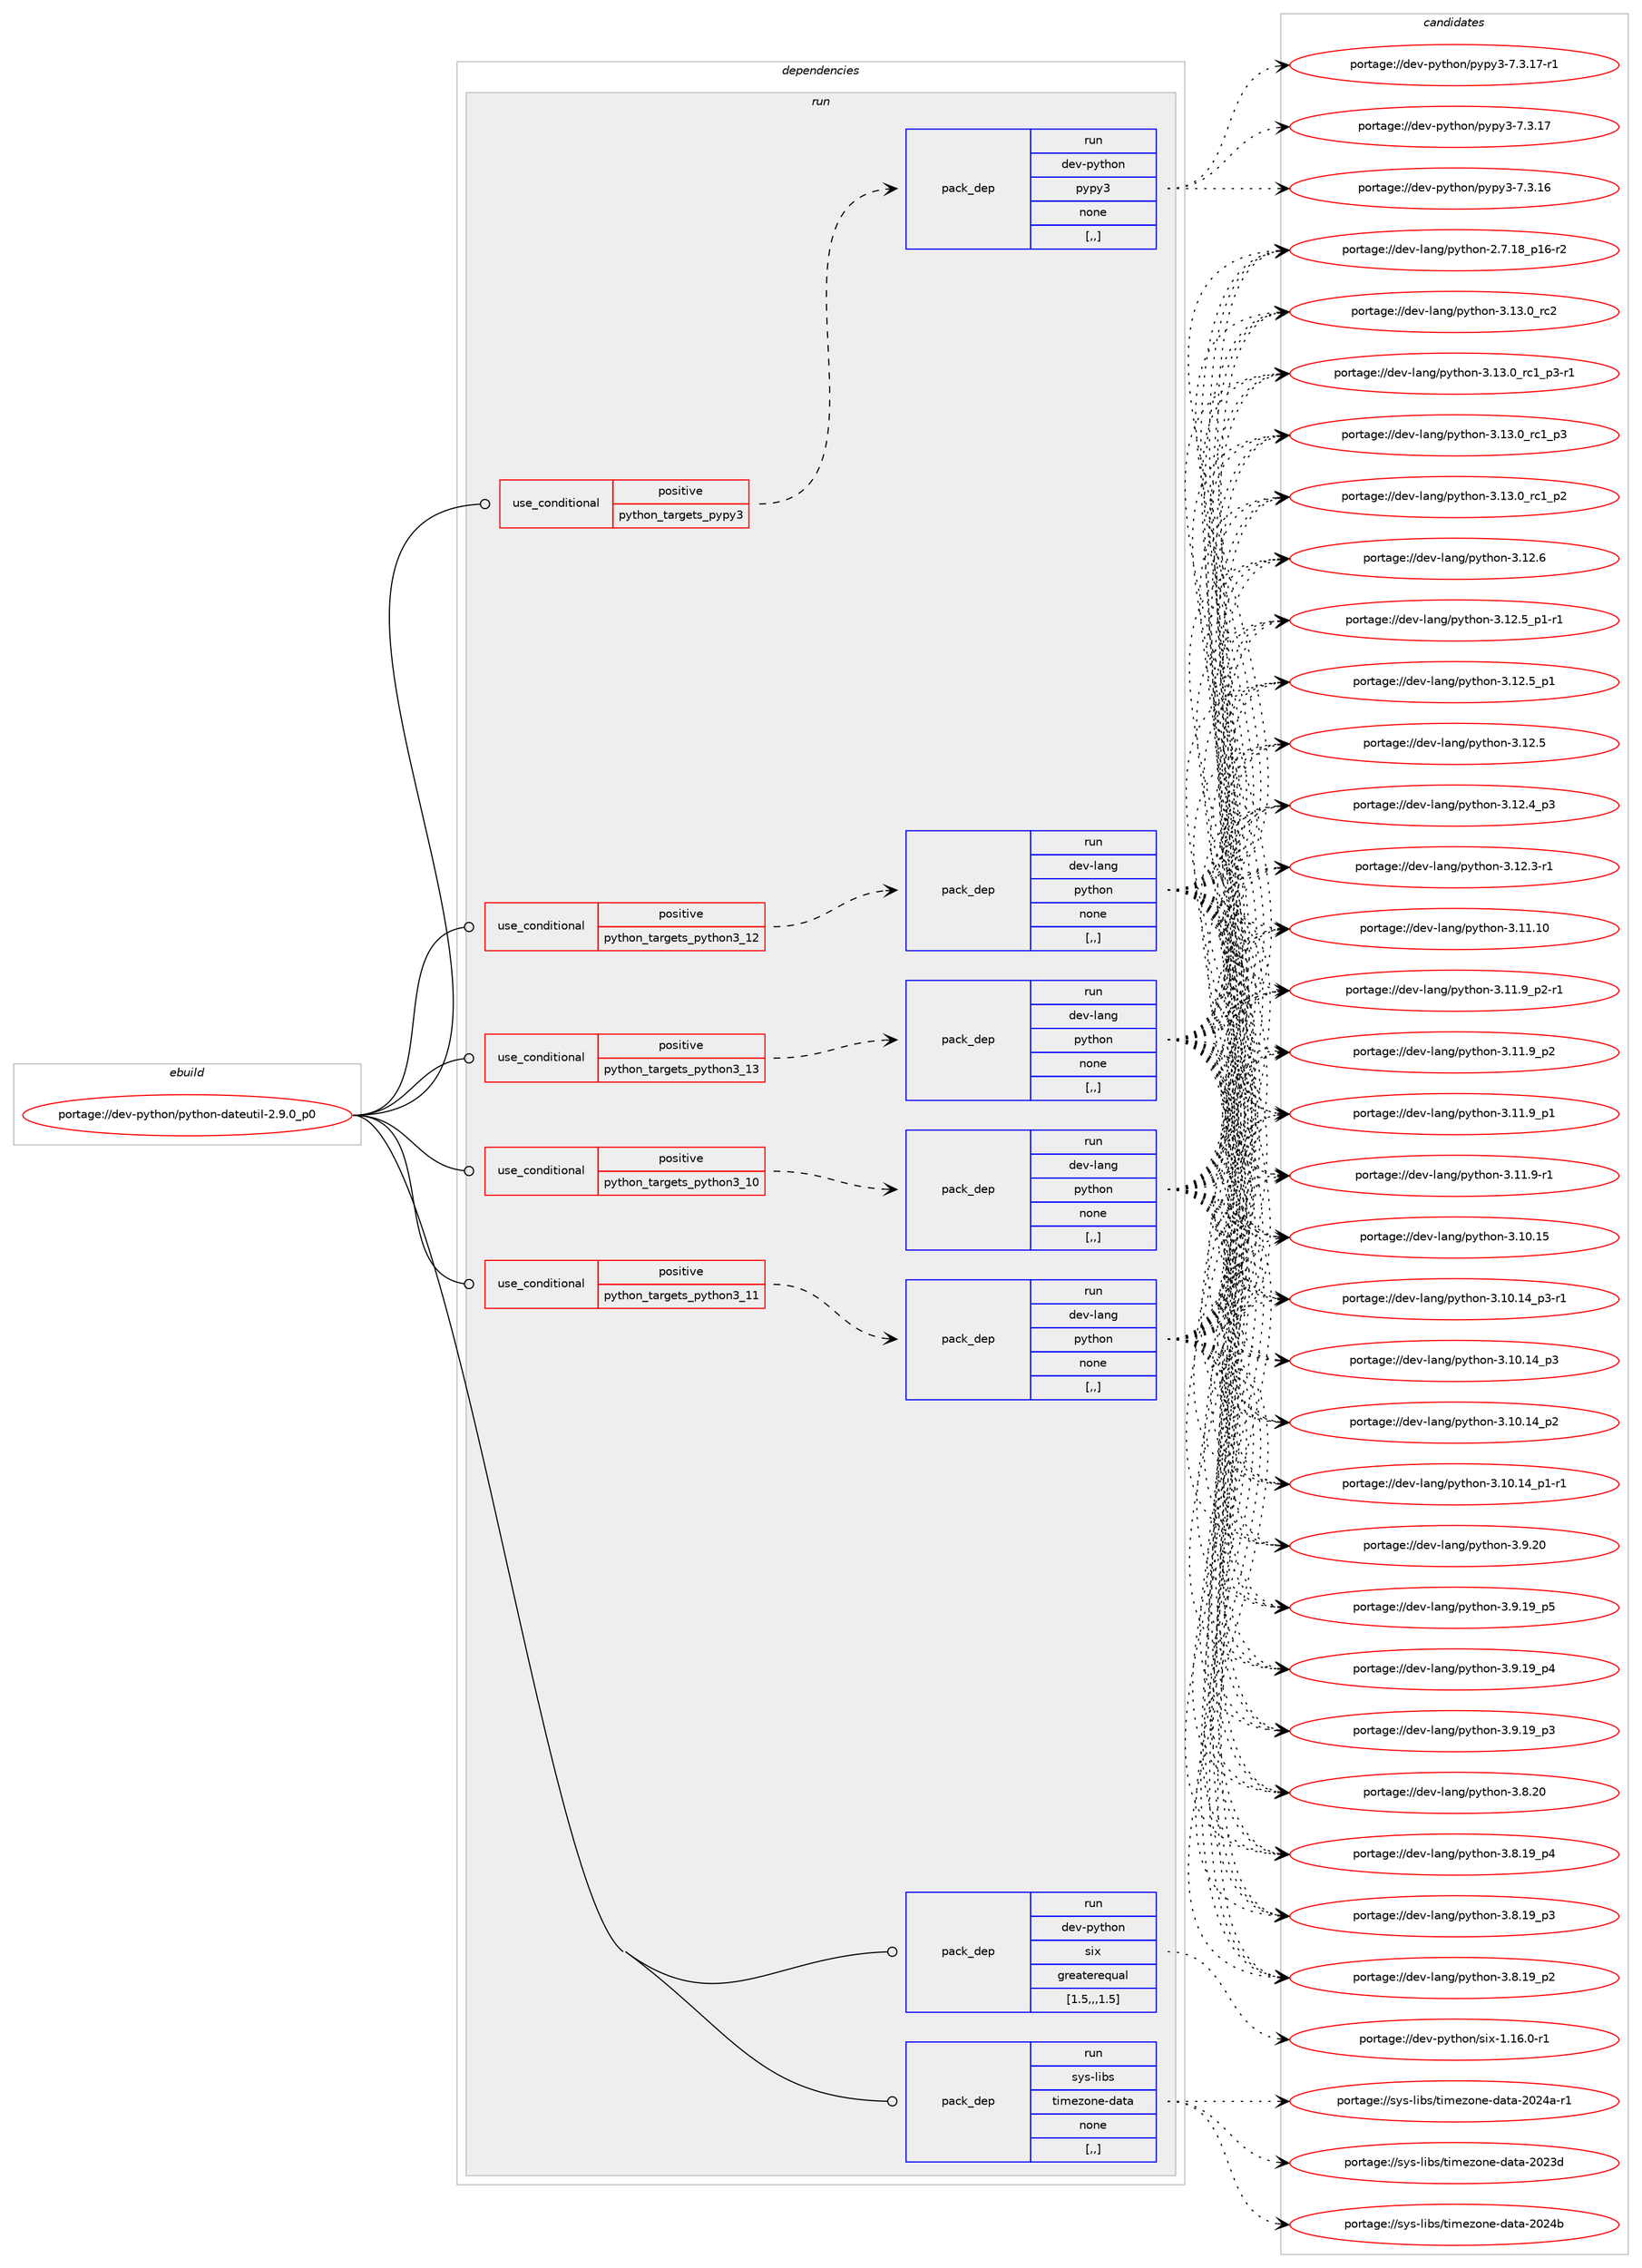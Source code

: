 digraph prolog {

# *************
# Graph options
# *************

newrank=true;
concentrate=true;
compound=true;
graph [rankdir=LR,fontname=Helvetica,fontsize=10,ranksep=1.5];#, ranksep=2.5, nodesep=0.2];
edge  [arrowhead=vee];
node  [fontname=Helvetica,fontsize=10];

# **********
# The ebuild
# **********

subgraph cluster_leftcol {
color=gray;
label=<<i>ebuild</i>>;
id [label="portage://dev-python/python-dateutil-2.9.0_p0", color=red, width=4, href="../dev-python/python-dateutil-2.9.0_p0.svg"];
}

# ****************
# The dependencies
# ****************

subgraph cluster_midcol {
color=gray;
label=<<i>dependencies</i>>;
subgraph cluster_compile {
fillcolor="#eeeeee";
style=filled;
label=<<i>compile</i>>;
}
subgraph cluster_compileandrun {
fillcolor="#eeeeee";
style=filled;
label=<<i>compile and run</i>>;
}
subgraph cluster_run {
fillcolor="#eeeeee";
style=filled;
label=<<i>run</i>>;
subgraph cond168804 {
dependency655001 [label=<<TABLE BORDER="0" CELLBORDER="1" CELLSPACING="0" CELLPADDING="4"><TR><TD ROWSPAN="3" CELLPADDING="10">use_conditional</TD></TR><TR><TD>positive</TD></TR><TR><TD>python_targets_pypy3</TD></TR></TABLE>>, shape=none, color=red];
subgraph pack481339 {
dependency655002 [label=<<TABLE BORDER="0" CELLBORDER="1" CELLSPACING="0" CELLPADDING="4" WIDTH="220"><TR><TD ROWSPAN="6" CELLPADDING="30">pack_dep</TD></TR><TR><TD WIDTH="110">run</TD></TR><TR><TD>dev-python</TD></TR><TR><TD>pypy3</TD></TR><TR><TD>none</TD></TR><TR><TD>[,,]</TD></TR></TABLE>>, shape=none, color=blue];
}
dependency655001:e -> dependency655002:w [weight=20,style="dashed",arrowhead="vee"];
}
id:e -> dependency655001:w [weight=20,style="solid",arrowhead="odot"];
subgraph cond168805 {
dependency655003 [label=<<TABLE BORDER="0" CELLBORDER="1" CELLSPACING="0" CELLPADDING="4"><TR><TD ROWSPAN="3" CELLPADDING="10">use_conditional</TD></TR><TR><TD>positive</TD></TR><TR><TD>python_targets_python3_10</TD></TR></TABLE>>, shape=none, color=red];
subgraph pack481340 {
dependency655004 [label=<<TABLE BORDER="0" CELLBORDER="1" CELLSPACING="0" CELLPADDING="4" WIDTH="220"><TR><TD ROWSPAN="6" CELLPADDING="30">pack_dep</TD></TR><TR><TD WIDTH="110">run</TD></TR><TR><TD>dev-lang</TD></TR><TR><TD>python</TD></TR><TR><TD>none</TD></TR><TR><TD>[,,]</TD></TR></TABLE>>, shape=none, color=blue];
}
dependency655003:e -> dependency655004:w [weight=20,style="dashed",arrowhead="vee"];
}
id:e -> dependency655003:w [weight=20,style="solid",arrowhead="odot"];
subgraph cond168806 {
dependency655005 [label=<<TABLE BORDER="0" CELLBORDER="1" CELLSPACING="0" CELLPADDING="4"><TR><TD ROWSPAN="3" CELLPADDING="10">use_conditional</TD></TR><TR><TD>positive</TD></TR><TR><TD>python_targets_python3_11</TD></TR></TABLE>>, shape=none, color=red];
subgraph pack481341 {
dependency655006 [label=<<TABLE BORDER="0" CELLBORDER="1" CELLSPACING="0" CELLPADDING="4" WIDTH="220"><TR><TD ROWSPAN="6" CELLPADDING="30">pack_dep</TD></TR><TR><TD WIDTH="110">run</TD></TR><TR><TD>dev-lang</TD></TR><TR><TD>python</TD></TR><TR><TD>none</TD></TR><TR><TD>[,,]</TD></TR></TABLE>>, shape=none, color=blue];
}
dependency655005:e -> dependency655006:w [weight=20,style="dashed",arrowhead="vee"];
}
id:e -> dependency655005:w [weight=20,style="solid",arrowhead="odot"];
subgraph cond168807 {
dependency655007 [label=<<TABLE BORDER="0" CELLBORDER="1" CELLSPACING="0" CELLPADDING="4"><TR><TD ROWSPAN="3" CELLPADDING="10">use_conditional</TD></TR><TR><TD>positive</TD></TR><TR><TD>python_targets_python3_12</TD></TR></TABLE>>, shape=none, color=red];
subgraph pack481342 {
dependency655008 [label=<<TABLE BORDER="0" CELLBORDER="1" CELLSPACING="0" CELLPADDING="4" WIDTH="220"><TR><TD ROWSPAN="6" CELLPADDING="30">pack_dep</TD></TR><TR><TD WIDTH="110">run</TD></TR><TR><TD>dev-lang</TD></TR><TR><TD>python</TD></TR><TR><TD>none</TD></TR><TR><TD>[,,]</TD></TR></TABLE>>, shape=none, color=blue];
}
dependency655007:e -> dependency655008:w [weight=20,style="dashed",arrowhead="vee"];
}
id:e -> dependency655007:w [weight=20,style="solid",arrowhead="odot"];
subgraph cond168808 {
dependency655009 [label=<<TABLE BORDER="0" CELLBORDER="1" CELLSPACING="0" CELLPADDING="4"><TR><TD ROWSPAN="3" CELLPADDING="10">use_conditional</TD></TR><TR><TD>positive</TD></TR><TR><TD>python_targets_python3_13</TD></TR></TABLE>>, shape=none, color=red];
subgraph pack481343 {
dependency655010 [label=<<TABLE BORDER="0" CELLBORDER="1" CELLSPACING="0" CELLPADDING="4" WIDTH="220"><TR><TD ROWSPAN="6" CELLPADDING="30">pack_dep</TD></TR><TR><TD WIDTH="110">run</TD></TR><TR><TD>dev-lang</TD></TR><TR><TD>python</TD></TR><TR><TD>none</TD></TR><TR><TD>[,,]</TD></TR></TABLE>>, shape=none, color=blue];
}
dependency655009:e -> dependency655010:w [weight=20,style="dashed",arrowhead="vee"];
}
id:e -> dependency655009:w [weight=20,style="solid",arrowhead="odot"];
subgraph pack481344 {
dependency655011 [label=<<TABLE BORDER="0" CELLBORDER="1" CELLSPACING="0" CELLPADDING="4" WIDTH="220"><TR><TD ROWSPAN="6" CELLPADDING="30">pack_dep</TD></TR><TR><TD WIDTH="110">run</TD></TR><TR><TD>dev-python</TD></TR><TR><TD>six</TD></TR><TR><TD>greaterequal</TD></TR><TR><TD>[1.5,,,1.5]</TD></TR></TABLE>>, shape=none, color=blue];
}
id:e -> dependency655011:w [weight=20,style="solid",arrowhead="odot"];
subgraph pack481345 {
dependency655012 [label=<<TABLE BORDER="0" CELLBORDER="1" CELLSPACING="0" CELLPADDING="4" WIDTH="220"><TR><TD ROWSPAN="6" CELLPADDING="30">pack_dep</TD></TR><TR><TD WIDTH="110">run</TD></TR><TR><TD>sys-libs</TD></TR><TR><TD>timezone-data</TD></TR><TR><TD>none</TD></TR><TR><TD>[,,]</TD></TR></TABLE>>, shape=none, color=blue];
}
id:e -> dependency655012:w [weight=20,style="solid",arrowhead="odot"];
}
}

# **************
# The candidates
# **************

subgraph cluster_choices {
rank=same;
color=gray;
label=<<i>candidates</i>>;

subgraph choice481339 {
color=black;
nodesep=1;
choice100101118451121211161041111104711212111212151455546514649554511449 [label="portage://dev-python/pypy3-7.3.17-r1", color=red, width=4,href="../dev-python/pypy3-7.3.17-r1.svg"];
choice10010111845112121116104111110471121211121215145554651464955 [label="portage://dev-python/pypy3-7.3.17", color=red, width=4,href="../dev-python/pypy3-7.3.17.svg"];
choice10010111845112121116104111110471121211121215145554651464954 [label="portage://dev-python/pypy3-7.3.16", color=red, width=4,href="../dev-python/pypy3-7.3.16.svg"];
dependency655002:e -> choice100101118451121211161041111104711212111212151455546514649554511449:w [style=dotted,weight="100"];
dependency655002:e -> choice10010111845112121116104111110471121211121215145554651464955:w [style=dotted,weight="100"];
dependency655002:e -> choice10010111845112121116104111110471121211121215145554651464954:w [style=dotted,weight="100"];
}
subgraph choice481340 {
color=black;
nodesep=1;
choice10010111845108971101034711212111610411111045514649514648951149950 [label="portage://dev-lang/python-3.13.0_rc2", color=red, width=4,href="../dev-lang/python-3.13.0_rc2.svg"];
choice1001011184510897110103471121211161041111104551464951464895114994995112514511449 [label="portage://dev-lang/python-3.13.0_rc1_p3-r1", color=red, width=4,href="../dev-lang/python-3.13.0_rc1_p3-r1.svg"];
choice100101118451089711010347112121116104111110455146495146489511499499511251 [label="portage://dev-lang/python-3.13.0_rc1_p3", color=red, width=4,href="../dev-lang/python-3.13.0_rc1_p3.svg"];
choice100101118451089711010347112121116104111110455146495146489511499499511250 [label="portage://dev-lang/python-3.13.0_rc1_p2", color=red, width=4,href="../dev-lang/python-3.13.0_rc1_p2.svg"];
choice10010111845108971101034711212111610411111045514649504654 [label="portage://dev-lang/python-3.12.6", color=red, width=4,href="../dev-lang/python-3.12.6.svg"];
choice1001011184510897110103471121211161041111104551464950465395112494511449 [label="portage://dev-lang/python-3.12.5_p1-r1", color=red, width=4,href="../dev-lang/python-3.12.5_p1-r1.svg"];
choice100101118451089711010347112121116104111110455146495046539511249 [label="portage://dev-lang/python-3.12.5_p1", color=red, width=4,href="../dev-lang/python-3.12.5_p1.svg"];
choice10010111845108971101034711212111610411111045514649504653 [label="portage://dev-lang/python-3.12.5", color=red, width=4,href="../dev-lang/python-3.12.5.svg"];
choice100101118451089711010347112121116104111110455146495046529511251 [label="portage://dev-lang/python-3.12.4_p3", color=red, width=4,href="../dev-lang/python-3.12.4_p3.svg"];
choice100101118451089711010347112121116104111110455146495046514511449 [label="portage://dev-lang/python-3.12.3-r1", color=red, width=4,href="../dev-lang/python-3.12.3-r1.svg"];
choice1001011184510897110103471121211161041111104551464949464948 [label="portage://dev-lang/python-3.11.10", color=red, width=4,href="../dev-lang/python-3.11.10.svg"];
choice1001011184510897110103471121211161041111104551464949465795112504511449 [label="portage://dev-lang/python-3.11.9_p2-r1", color=red, width=4,href="../dev-lang/python-3.11.9_p2-r1.svg"];
choice100101118451089711010347112121116104111110455146494946579511250 [label="portage://dev-lang/python-3.11.9_p2", color=red, width=4,href="../dev-lang/python-3.11.9_p2.svg"];
choice100101118451089711010347112121116104111110455146494946579511249 [label="portage://dev-lang/python-3.11.9_p1", color=red, width=4,href="../dev-lang/python-3.11.9_p1.svg"];
choice100101118451089711010347112121116104111110455146494946574511449 [label="portage://dev-lang/python-3.11.9-r1", color=red, width=4,href="../dev-lang/python-3.11.9-r1.svg"];
choice1001011184510897110103471121211161041111104551464948464953 [label="portage://dev-lang/python-3.10.15", color=red, width=4,href="../dev-lang/python-3.10.15.svg"];
choice100101118451089711010347112121116104111110455146494846495295112514511449 [label="portage://dev-lang/python-3.10.14_p3-r1", color=red, width=4,href="../dev-lang/python-3.10.14_p3-r1.svg"];
choice10010111845108971101034711212111610411111045514649484649529511251 [label="portage://dev-lang/python-3.10.14_p3", color=red, width=4,href="../dev-lang/python-3.10.14_p3.svg"];
choice10010111845108971101034711212111610411111045514649484649529511250 [label="portage://dev-lang/python-3.10.14_p2", color=red, width=4,href="../dev-lang/python-3.10.14_p2.svg"];
choice100101118451089711010347112121116104111110455146494846495295112494511449 [label="portage://dev-lang/python-3.10.14_p1-r1", color=red, width=4,href="../dev-lang/python-3.10.14_p1-r1.svg"];
choice10010111845108971101034711212111610411111045514657465048 [label="portage://dev-lang/python-3.9.20", color=red, width=4,href="../dev-lang/python-3.9.20.svg"];
choice100101118451089711010347112121116104111110455146574649579511253 [label="portage://dev-lang/python-3.9.19_p5", color=red, width=4,href="../dev-lang/python-3.9.19_p5.svg"];
choice100101118451089711010347112121116104111110455146574649579511252 [label="portage://dev-lang/python-3.9.19_p4", color=red, width=4,href="../dev-lang/python-3.9.19_p4.svg"];
choice100101118451089711010347112121116104111110455146574649579511251 [label="portage://dev-lang/python-3.9.19_p3", color=red, width=4,href="../dev-lang/python-3.9.19_p3.svg"];
choice10010111845108971101034711212111610411111045514656465048 [label="portage://dev-lang/python-3.8.20", color=red, width=4,href="../dev-lang/python-3.8.20.svg"];
choice100101118451089711010347112121116104111110455146564649579511252 [label="portage://dev-lang/python-3.8.19_p4", color=red, width=4,href="../dev-lang/python-3.8.19_p4.svg"];
choice100101118451089711010347112121116104111110455146564649579511251 [label="portage://dev-lang/python-3.8.19_p3", color=red, width=4,href="../dev-lang/python-3.8.19_p3.svg"];
choice100101118451089711010347112121116104111110455146564649579511250 [label="portage://dev-lang/python-3.8.19_p2", color=red, width=4,href="../dev-lang/python-3.8.19_p2.svg"];
choice100101118451089711010347112121116104111110455046554649569511249544511450 [label="portage://dev-lang/python-2.7.18_p16-r2", color=red, width=4,href="../dev-lang/python-2.7.18_p16-r2.svg"];
dependency655004:e -> choice10010111845108971101034711212111610411111045514649514648951149950:w [style=dotted,weight="100"];
dependency655004:e -> choice1001011184510897110103471121211161041111104551464951464895114994995112514511449:w [style=dotted,weight="100"];
dependency655004:e -> choice100101118451089711010347112121116104111110455146495146489511499499511251:w [style=dotted,weight="100"];
dependency655004:e -> choice100101118451089711010347112121116104111110455146495146489511499499511250:w [style=dotted,weight="100"];
dependency655004:e -> choice10010111845108971101034711212111610411111045514649504654:w [style=dotted,weight="100"];
dependency655004:e -> choice1001011184510897110103471121211161041111104551464950465395112494511449:w [style=dotted,weight="100"];
dependency655004:e -> choice100101118451089711010347112121116104111110455146495046539511249:w [style=dotted,weight="100"];
dependency655004:e -> choice10010111845108971101034711212111610411111045514649504653:w [style=dotted,weight="100"];
dependency655004:e -> choice100101118451089711010347112121116104111110455146495046529511251:w [style=dotted,weight="100"];
dependency655004:e -> choice100101118451089711010347112121116104111110455146495046514511449:w [style=dotted,weight="100"];
dependency655004:e -> choice1001011184510897110103471121211161041111104551464949464948:w [style=dotted,weight="100"];
dependency655004:e -> choice1001011184510897110103471121211161041111104551464949465795112504511449:w [style=dotted,weight="100"];
dependency655004:e -> choice100101118451089711010347112121116104111110455146494946579511250:w [style=dotted,weight="100"];
dependency655004:e -> choice100101118451089711010347112121116104111110455146494946579511249:w [style=dotted,weight="100"];
dependency655004:e -> choice100101118451089711010347112121116104111110455146494946574511449:w [style=dotted,weight="100"];
dependency655004:e -> choice1001011184510897110103471121211161041111104551464948464953:w [style=dotted,weight="100"];
dependency655004:e -> choice100101118451089711010347112121116104111110455146494846495295112514511449:w [style=dotted,weight="100"];
dependency655004:e -> choice10010111845108971101034711212111610411111045514649484649529511251:w [style=dotted,weight="100"];
dependency655004:e -> choice10010111845108971101034711212111610411111045514649484649529511250:w [style=dotted,weight="100"];
dependency655004:e -> choice100101118451089711010347112121116104111110455146494846495295112494511449:w [style=dotted,weight="100"];
dependency655004:e -> choice10010111845108971101034711212111610411111045514657465048:w [style=dotted,weight="100"];
dependency655004:e -> choice100101118451089711010347112121116104111110455146574649579511253:w [style=dotted,weight="100"];
dependency655004:e -> choice100101118451089711010347112121116104111110455146574649579511252:w [style=dotted,weight="100"];
dependency655004:e -> choice100101118451089711010347112121116104111110455146574649579511251:w [style=dotted,weight="100"];
dependency655004:e -> choice10010111845108971101034711212111610411111045514656465048:w [style=dotted,weight="100"];
dependency655004:e -> choice100101118451089711010347112121116104111110455146564649579511252:w [style=dotted,weight="100"];
dependency655004:e -> choice100101118451089711010347112121116104111110455146564649579511251:w [style=dotted,weight="100"];
dependency655004:e -> choice100101118451089711010347112121116104111110455146564649579511250:w [style=dotted,weight="100"];
dependency655004:e -> choice100101118451089711010347112121116104111110455046554649569511249544511450:w [style=dotted,weight="100"];
}
subgraph choice481341 {
color=black;
nodesep=1;
choice10010111845108971101034711212111610411111045514649514648951149950 [label="portage://dev-lang/python-3.13.0_rc2", color=red, width=4,href="../dev-lang/python-3.13.0_rc2.svg"];
choice1001011184510897110103471121211161041111104551464951464895114994995112514511449 [label="portage://dev-lang/python-3.13.0_rc1_p3-r1", color=red, width=4,href="../dev-lang/python-3.13.0_rc1_p3-r1.svg"];
choice100101118451089711010347112121116104111110455146495146489511499499511251 [label="portage://dev-lang/python-3.13.0_rc1_p3", color=red, width=4,href="../dev-lang/python-3.13.0_rc1_p3.svg"];
choice100101118451089711010347112121116104111110455146495146489511499499511250 [label="portage://dev-lang/python-3.13.0_rc1_p2", color=red, width=4,href="../dev-lang/python-3.13.0_rc1_p2.svg"];
choice10010111845108971101034711212111610411111045514649504654 [label="portage://dev-lang/python-3.12.6", color=red, width=4,href="../dev-lang/python-3.12.6.svg"];
choice1001011184510897110103471121211161041111104551464950465395112494511449 [label="portage://dev-lang/python-3.12.5_p1-r1", color=red, width=4,href="../dev-lang/python-3.12.5_p1-r1.svg"];
choice100101118451089711010347112121116104111110455146495046539511249 [label="portage://dev-lang/python-3.12.5_p1", color=red, width=4,href="../dev-lang/python-3.12.5_p1.svg"];
choice10010111845108971101034711212111610411111045514649504653 [label="portage://dev-lang/python-3.12.5", color=red, width=4,href="../dev-lang/python-3.12.5.svg"];
choice100101118451089711010347112121116104111110455146495046529511251 [label="portage://dev-lang/python-3.12.4_p3", color=red, width=4,href="../dev-lang/python-3.12.4_p3.svg"];
choice100101118451089711010347112121116104111110455146495046514511449 [label="portage://dev-lang/python-3.12.3-r1", color=red, width=4,href="../dev-lang/python-3.12.3-r1.svg"];
choice1001011184510897110103471121211161041111104551464949464948 [label="portage://dev-lang/python-3.11.10", color=red, width=4,href="../dev-lang/python-3.11.10.svg"];
choice1001011184510897110103471121211161041111104551464949465795112504511449 [label="portage://dev-lang/python-3.11.9_p2-r1", color=red, width=4,href="../dev-lang/python-3.11.9_p2-r1.svg"];
choice100101118451089711010347112121116104111110455146494946579511250 [label="portage://dev-lang/python-3.11.9_p2", color=red, width=4,href="../dev-lang/python-3.11.9_p2.svg"];
choice100101118451089711010347112121116104111110455146494946579511249 [label="portage://dev-lang/python-3.11.9_p1", color=red, width=4,href="../dev-lang/python-3.11.9_p1.svg"];
choice100101118451089711010347112121116104111110455146494946574511449 [label="portage://dev-lang/python-3.11.9-r1", color=red, width=4,href="../dev-lang/python-3.11.9-r1.svg"];
choice1001011184510897110103471121211161041111104551464948464953 [label="portage://dev-lang/python-3.10.15", color=red, width=4,href="../dev-lang/python-3.10.15.svg"];
choice100101118451089711010347112121116104111110455146494846495295112514511449 [label="portage://dev-lang/python-3.10.14_p3-r1", color=red, width=4,href="../dev-lang/python-3.10.14_p3-r1.svg"];
choice10010111845108971101034711212111610411111045514649484649529511251 [label="portage://dev-lang/python-3.10.14_p3", color=red, width=4,href="../dev-lang/python-3.10.14_p3.svg"];
choice10010111845108971101034711212111610411111045514649484649529511250 [label="portage://dev-lang/python-3.10.14_p2", color=red, width=4,href="../dev-lang/python-3.10.14_p2.svg"];
choice100101118451089711010347112121116104111110455146494846495295112494511449 [label="portage://dev-lang/python-3.10.14_p1-r1", color=red, width=4,href="../dev-lang/python-3.10.14_p1-r1.svg"];
choice10010111845108971101034711212111610411111045514657465048 [label="portage://dev-lang/python-3.9.20", color=red, width=4,href="../dev-lang/python-3.9.20.svg"];
choice100101118451089711010347112121116104111110455146574649579511253 [label="portage://dev-lang/python-3.9.19_p5", color=red, width=4,href="../dev-lang/python-3.9.19_p5.svg"];
choice100101118451089711010347112121116104111110455146574649579511252 [label="portage://dev-lang/python-3.9.19_p4", color=red, width=4,href="../dev-lang/python-3.9.19_p4.svg"];
choice100101118451089711010347112121116104111110455146574649579511251 [label="portage://dev-lang/python-3.9.19_p3", color=red, width=4,href="../dev-lang/python-3.9.19_p3.svg"];
choice10010111845108971101034711212111610411111045514656465048 [label="portage://dev-lang/python-3.8.20", color=red, width=4,href="../dev-lang/python-3.8.20.svg"];
choice100101118451089711010347112121116104111110455146564649579511252 [label="portage://dev-lang/python-3.8.19_p4", color=red, width=4,href="../dev-lang/python-3.8.19_p4.svg"];
choice100101118451089711010347112121116104111110455146564649579511251 [label="portage://dev-lang/python-3.8.19_p3", color=red, width=4,href="../dev-lang/python-3.8.19_p3.svg"];
choice100101118451089711010347112121116104111110455146564649579511250 [label="portage://dev-lang/python-3.8.19_p2", color=red, width=4,href="../dev-lang/python-3.8.19_p2.svg"];
choice100101118451089711010347112121116104111110455046554649569511249544511450 [label="portage://dev-lang/python-2.7.18_p16-r2", color=red, width=4,href="../dev-lang/python-2.7.18_p16-r2.svg"];
dependency655006:e -> choice10010111845108971101034711212111610411111045514649514648951149950:w [style=dotted,weight="100"];
dependency655006:e -> choice1001011184510897110103471121211161041111104551464951464895114994995112514511449:w [style=dotted,weight="100"];
dependency655006:e -> choice100101118451089711010347112121116104111110455146495146489511499499511251:w [style=dotted,weight="100"];
dependency655006:e -> choice100101118451089711010347112121116104111110455146495146489511499499511250:w [style=dotted,weight="100"];
dependency655006:e -> choice10010111845108971101034711212111610411111045514649504654:w [style=dotted,weight="100"];
dependency655006:e -> choice1001011184510897110103471121211161041111104551464950465395112494511449:w [style=dotted,weight="100"];
dependency655006:e -> choice100101118451089711010347112121116104111110455146495046539511249:w [style=dotted,weight="100"];
dependency655006:e -> choice10010111845108971101034711212111610411111045514649504653:w [style=dotted,weight="100"];
dependency655006:e -> choice100101118451089711010347112121116104111110455146495046529511251:w [style=dotted,weight="100"];
dependency655006:e -> choice100101118451089711010347112121116104111110455146495046514511449:w [style=dotted,weight="100"];
dependency655006:e -> choice1001011184510897110103471121211161041111104551464949464948:w [style=dotted,weight="100"];
dependency655006:e -> choice1001011184510897110103471121211161041111104551464949465795112504511449:w [style=dotted,weight="100"];
dependency655006:e -> choice100101118451089711010347112121116104111110455146494946579511250:w [style=dotted,weight="100"];
dependency655006:e -> choice100101118451089711010347112121116104111110455146494946579511249:w [style=dotted,weight="100"];
dependency655006:e -> choice100101118451089711010347112121116104111110455146494946574511449:w [style=dotted,weight="100"];
dependency655006:e -> choice1001011184510897110103471121211161041111104551464948464953:w [style=dotted,weight="100"];
dependency655006:e -> choice100101118451089711010347112121116104111110455146494846495295112514511449:w [style=dotted,weight="100"];
dependency655006:e -> choice10010111845108971101034711212111610411111045514649484649529511251:w [style=dotted,weight="100"];
dependency655006:e -> choice10010111845108971101034711212111610411111045514649484649529511250:w [style=dotted,weight="100"];
dependency655006:e -> choice100101118451089711010347112121116104111110455146494846495295112494511449:w [style=dotted,weight="100"];
dependency655006:e -> choice10010111845108971101034711212111610411111045514657465048:w [style=dotted,weight="100"];
dependency655006:e -> choice100101118451089711010347112121116104111110455146574649579511253:w [style=dotted,weight="100"];
dependency655006:e -> choice100101118451089711010347112121116104111110455146574649579511252:w [style=dotted,weight="100"];
dependency655006:e -> choice100101118451089711010347112121116104111110455146574649579511251:w [style=dotted,weight="100"];
dependency655006:e -> choice10010111845108971101034711212111610411111045514656465048:w [style=dotted,weight="100"];
dependency655006:e -> choice100101118451089711010347112121116104111110455146564649579511252:w [style=dotted,weight="100"];
dependency655006:e -> choice100101118451089711010347112121116104111110455146564649579511251:w [style=dotted,weight="100"];
dependency655006:e -> choice100101118451089711010347112121116104111110455146564649579511250:w [style=dotted,weight="100"];
dependency655006:e -> choice100101118451089711010347112121116104111110455046554649569511249544511450:w [style=dotted,weight="100"];
}
subgraph choice481342 {
color=black;
nodesep=1;
choice10010111845108971101034711212111610411111045514649514648951149950 [label="portage://dev-lang/python-3.13.0_rc2", color=red, width=4,href="../dev-lang/python-3.13.0_rc2.svg"];
choice1001011184510897110103471121211161041111104551464951464895114994995112514511449 [label="portage://dev-lang/python-3.13.0_rc1_p3-r1", color=red, width=4,href="../dev-lang/python-3.13.0_rc1_p3-r1.svg"];
choice100101118451089711010347112121116104111110455146495146489511499499511251 [label="portage://dev-lang/python-3.13.0_rc1_p3", color=red, width=4,href="../dev-lang/python-3.13.0_rc1_p3.svg"];
choice100101118451089711010347112121116104111110455146495146489511499499511250 [label="portage://dev-lang/python-3.13.0_rc1_p2", color=red, width=4,href="../dev-lang/python-3.13.0_rc1_p2.svg"];
choice10010111845108971101034711212111610411111045514649504654 [label="portage://dev-lang/python-3.12.6", color=red, width=4,href="../dev-lang/python-3.12.6.svg"];
choice1001011184510897110103471121211161041111104551464950465395112494511449 [label="portage://dev-lang/python-3.12.5_p1-r1", color=red, width=4,href="../dev-lang/python-3.12.5_p1-r1.svg"];
choice100101118451089711010347112121116104111110455146495046539511249 [label="portage://dev-lang/python-3.12.5_p1", color=red, width=4,href="../dev-lang/python-3.12.5_p1.svg"];
choice10010111845108971101034711212111610411111045514649504653 [label="portage://dev-lang/python-3.12.5", color=red, width=4,href="../dev-lang/python-3.12.5.svg"];
choice100101118451089711010347112121116104111110455146495046529511251 [label="portage://dev-lang/python-3.12.4_p3", color=red, width=4,href="../dev-lang/python-3.12.4_p3.svg"];
choice100101118451089711010347112121116104111110455146495046514511449 [label="portage://dev-lang/python-3.12.3-r1", color=red, width=4,href="../dev-lang/python-3.12.3-r1.svg"];
choice1001011184510897110103471121211161041111104551464949464948 [label="portage://dev-lang/python-3.11.10", color=red, width=4,href="../dev-lang/python-3.11.10.svg"];
choice1001011184510897110103471121211161041111104551464949465795112504511449 [label="portage://dev-lang/python-3.11.9_p2-r1", color=red, width=4,href="../dev-lang/python-3.11.9_p2-r1.svg"];
choice100101118451089711010347112121116104111110455146494946579511250 [label="portage://dev-lang/python-3.11.9_p2", color=red, width=4,href="../dev-lang/python-3.11.9_p2.svg"];
choice100101118451089711010347112121116104111110455146494946579511249 [label="portage://dev-lang/python-3.11.9_p1", color=red, width=4,href="../dev-lang/python-3.11.9_p1.svg"];
choice100101118451089711010347112121116104111110455146494946574511449 [label="portage://dev-lang/python-3.11.9-r1", color=red, width=4,href="../dev-lang/python-3.11.9-r1.svg"];
choice1001011184510897110103471121211161041111104551464948464953 [label="portage://dev-lang/python-3.10.15", color=red, width=4,href="../dev-lang/python-3.10.15.svg"];
choice100101118451089711010347112121116104111110455146494846495295112514511449 [label="portage://dev-lang/python-3.10.14_p3-r1", color=red, width=4,href="../dev-lang/python-3.10.14_p3-r1.svg"];
choice10010111845108971101034711212111610411111045514649484649529511251 [label="portage://dev-lang/python-3.10.14_p3", color=red, width=4,href="../dev-lang/python-3.10.14_p3.svg"];
choice10010111845108971101034711212111610411111045514649484649529511250 [label="portage://dev-lang/python-3.10.14_p2", color=red, width=4,href="../dev-lang/python-3.10.14_p2.svg"];
choice100101118451089711010347112121116104111110455146494846495295112494511449 [label="portage://dev-lang/python-3.10.14_p1-r1", color=red, width=4,href="../dev-lang/python-3.10.14_p1-r1.svg"];
choice10010111845108971101034711212111610411111045514657465048 [label="portage://dev-lang/python-3.9.20", color=red, width=4,href="../dev-lang/python-3.9.20.svg"];
choice100101118451089711010347112121116104111110455146574649579511253 [label="portage://dev-lang/python-3.9.19_p5", color=red, width=4,href="../dev-lang/python-3.9.19_p5.svg"];
choice100101118451089711010347112121116104111110455146574649579511252 [label="portage://dev-lang/python-3.9.19_p4", color=red, width=4,href="../dev-lang/python-3.9.19_p4.svg"];
choice100101118451089711010347112121116104111110455146574649579511251 [label="portage://dev-lang/python-3.9.19_p3", color=red, width=4,href="../dev-lang/python-3.9.19_p3.svg"];
choice10010111845108971101034711212111610411111045514656465048 [label="portage://dev-lang/python-3.8.20", color=red, width=4,href="../dev-lang/python-3.8.20.svg"];
choice100101118451089711010347112121116104111110455146564649579511252 [label="portage://dev-lang/python-3.8.19_p4", color=red, width=4,href="../dev-lang/python-3.8.19_p4.svg"];
choice100101118451089711010347112121116104111110455146564649579511251 [label="portage://dev-lang/python-3.8.19_p3", color=red, width=4,href="../dev-lang/python-3.8.19_p3.svg"];
choice100101118451089711010347112121116104111110455146564649579511250 [label="portage://dev-lang/python-3.8.19_p2", color=red, width=4,href="../dev-lang/python-3.8.19_p2.svg"];
choice100101118451089711010347112121116104111110455046554649569511249544511450 [label="portage://dev-lang/python-2.7.18_p16-r2", color=red, width=4,href="../dev-lang/python-2.7.18_p16-r2.svg"];
dependency655008:e -> choice10010111845108971101034711212111610411111045514649514648951149950:w [style=dotted,weight="100"];
dependency655008:e -> choice1001011184510897110103471121211161041111104551464951464895114994995112514511449:w [style=dotted,weight="100"];
dependency655008:e -> choice100101118451089711010347112121116104111110455146495146489511499499511251:w [style=dotted,weight="100"];
dependency655008:e -> choice100101118451089711010347112121116104111110455146495146489511499499511250:w [style=dotted,weight="100"];
dependency655008:e -> choice10010111845108971101034711212111610411111045514649504654:w [style=dotted,weight="100"];
dependency655008:e -> choice1001011184510897110103471121211161041111104551464950465395112494511449:w [style=dotted,weight="100"];
dependency655008:e -> choice100101118451089711010347112121116104111110455146495046539511249:w [style=dotted,weight="100"];
dependency655008:e -> choice10010111845108971101034711212111610411111045514649504653:w [style=dotted,weight="100"];
dependency655008:e -> choice100101118451089711010347112121116104111110455146495046529511251:w [style=dotted,weight="100"];
dependency655008:e -> choice100101118451089711010347112121116104111110455146495046514511449:w [style=dotted,weight="100"];
dependency655008:e -> choice1001011184510897110103471121211161041111104551464949464948:w [style=dotted,weight="100"];
dependency655008:e -> choice1001011184510897110103471121211161041111104551464949465795112504511449:w [style=dotted,weight="100"];
dependency655008:e -> choice100101118451089711010347112121116104111110455146494946579511250:w [style=dotted,weight="100"];
dependency655008:e -> choice100101118451089711010347112121116104111110455146494946579511249:w [style=dotted,weight="100"];
dependency655008:e -> choice100101118451089711010347112121116104111110455146494946574511449:w [style=dotted,weight="100"];
dependency655008:e -> choice1001011184510897110103471121211161041111104551464948464953:w [style=dotted,weight="100"];
dependency655008:e -> choice100101118451089711010347112121116104111110455146494846495295112514511449:w [style=dotted,weight="100"];
dependency655008:e -> choice10010111845108971101034711212111610411111045514649484649529511251:w [style=dotted,weight="100"];
dependency655008:e -> choice10010111845108971101034711212111610411111045514649484649529511250:w [style=dotted,weight="100"];
dependency655008:e -> choice100101118451089711010347112121116104111110455146494846495295112494511449:w [style=dotted,weight="100"];
dependency655008:e -> choice10010111845108971101034711212111610411111045514657465048:w [style=dotted,weight="100"];
dependency655008:e -> choice100101118451089711010347112121116104111110455146574649579511253:w [style=dotted,weight="100"];
dependency655008:e -> choice100101118451089711010347112121116104111110455146574649579511252:w [style=dotted,weight="100"];
dependency655008:e -> choice100101118451089711010347112121116104111110455146574649579511251:w [style=dotted,weight="100"];
dependency655008:e -> choice10010111845108971101034711212111610411111045514656465048:w [style=dotted,weight="100"];
dependency655008:e -> choice100101118451089711010347112121116104111110455146564649579511252:w [style=dotted,weight="100"];
dependency655008:e -> choice100101118451089711010347112121116104111110455146564649579511251:w [style=dotted,weight="100"];
dependency655008:e -> choice100101118451089711010347112121116104111110455146564649579511250:w [style=dotted,weight="100"];
dependency655008:e -> choice100101118451089711010347112121116104111110455046554649569511249544511450:w [style=dotted,weight="100"];
}
subgraph choice481343 {
color=black;
nodesep=1;
choice10010111845108971101034711212111610411111045514649514648951149950 [label="portage://dev-lang/python-3.13.0_rc2", color=red, width=4,href="../dev-lang/python-3.13.0_rc2.svg"];
choice1001011184510897110103471121211161041111104551464951464895114994995112514511449 [label="portage://dev-lang/python-3.13.0_rc1_p3-r1", color=red, width=4,href="../dev-lang/python-3.13.0_rc1_p3-r1.svg"];
choice100101118451089711010347112121116104111110455146495146489511499499511251 [label="portage://dev-lang/python-3.13.0_rc1_p3", color=red, width=4,href="../dev-lang/python-3.13.0_rc1_p3.svg"];
choice100101118451089711010347112121116104111110455146495146489511499499511250 [label="portage://dev-lang/python-3.13.0_rc1_p2", color=red, width=4,href="../dev-lang/python-3.13.0_rc1_p2.svg"];
choice10010111845108971101034711212111610411111045514649504654 [label="portage://dev-lang/python-3.12.6", color=red, width=4,href="../dev-lang/python-3.12.6.svg"];
choice1001011184510897110103471121211161041111104551464950465395112494511449 [label="portage://dev-lang/python-3.12.5_p1-r1", color=red, width=4,href="../dev-lang/python-3.12.5_p1-r1.svg"];
choice100101118451089711010347112121116104111110455146495046539511249 [label="portage://dev-lang/python-3.12.5_p1", color=red, width=4,href="../dev-lang/python-3.12.5_p1.svg"];
choice10010111845108971101034711212111610411111045514649504653 [label="portage://dev-lang/python-3.12.5", color=red, width=4,href="../dev-lang/python-3.12.5.svg"];
choice100101118451089711010347112121116104111110455146495046529511251 [label="portage://dev-lang/python-3.12.4_p3", color=red, width=4,href="../dev-lang/python-3.12.4_p3.svg"];
choice100101118451089711010347112121116104111110455146495046514511449 [label="portage://dev-lang/python-3.12.3-r1", color=red, width=4,href="../dev-lang/python-3.12.3-r1.svg"];
choice1001011184510897110103471121211161041111104551464949464948 [label="portage://dev-lang/python-3.11.10", color=red, width=4,href="../dev-lang/python-3.11.10.svg"];
choice1001011184510897110103471121211161041111104551464949465795112504511449 [label="portage://dev-lang/python-3.11.9_p2-r1", color=red, width=4,href="../dev-lang/python-3.11.9_p2-r1.svg"];
choice100101118451089711010347112121116104111110455146494946579511250 [label="portage://dev-lang/python-3.11.9_p2", color=red, width=4,href="../dev-lang/python-3.11.9_p2.svg"];
choice100101118451089711010347112121116104111110455146494946579511249 [label="portage://dev-lang/python-3.11.9_p1", color=red, width=4,href="../dev-lang/python-3.11.9_p1.svg"];
choice100101118451089711010347112121116104111110455146494946574511449 [label="portage://dev-lang/python-3.11.9-r1", color=red, width=4,href="../dev-lang/python-3.11.9-r1.svg"];
choice1001011184510897110103471121211161041111104551464948464953 [label="portage://dev-lang/python-3.10.15", color=red, width=4,href="../dev-lang/python-3.10.15.svg"];
choice100101118451089711010347112121116104111110455146494846495295112514511449 [label="portage://dev-lang/python-3.10.14_p3-r1", color=red, width=4,href="../dev-lang/python-3.10.14_p3-r1.svg"];
choice10010111845108971101034711212111610411111045514649484649529511251 [label="portage://dev-lang/python-3.10.14_p3", color=red, width=4,href="../dev-lang/python-3.10.14_p3.svg"];
choice10010111845108971101034711212111610411111045514649484649529511250 [label="portage://dev-lang/python-3.10.14_p2", color=red, width=4,href="../dev-lang/python-3.10.14_p2.svg"];
choice100101118451089711010347112121116104111110455146494846495295112494511449 [label="portage://dev-lang/python-3.10.14_p1-r1", color=red, width=4,href="../dev-lang/python-3.10.14_p1-r1.svg"];
choice10010111845108971101034711212111610411111045514657465048 [label="portage://dev-lang/python-3.9.20", color=red, width=4,href="../dev-lang/python-3.9.20.svg"];
choice100101118451089711010347112121116104111110455146574649579511253 [label="portage://dev-lang/python-3.9.19_p5", color=red, width=4,href="../dev-lang/python-3.9.19_p5.svg"];
choice100101118451089711010347112121116104111110455146574649579511252 [label="portage://dev-lang/python-3.9.19_p4", color=red, width=4,href="../dev-lang/python-3.9.19_p4.svg"];
choice100101118451089711010347112121116104111110455146574649579511251 [label="portage://dev-lang/python-3.9.19_p3", color=red, width=4,href="../dev-lang/python-3.9.19_p3.svg"];
choice10010111845108971101034711212111610411111045514656465048 [label="portage://dev-lang/python-3.8.20", color=red, width=4,href="../dev-lang/python-3.8.20.svg"];
choice100101118451089711010347112121116104111110455146564649579511252 [label="portage://dev-lang/python-3.8.19_p4", color=red, width=4,href="../dev-lang/python-3.8.19_p4.svg"];
choice100101118451089711010347112121116104111110455146564649579511251 [label="portage://dev-lang/python-3.8.19_p3", color=red, width=4,href="../dev-lang/python-3.8.19_p3.svg"];
choice100101118451089711010347112121116104111110455146564649579511250 [label="portage://dev-lang/python-3.8.19_p2", color=red, width=4,href="../dev-lang/python-3.8.19_p2.svg"];
choice100101118451089711010347112121116104111110455046554649569511249544511450 [label="portage://dev-lang/python-2.7.18_p16-r2", color=red, width=4,href="../dev-lang/python-2.7.18_p16-r2.svg"];
dependency655010:e -> choice10010111845108971101034711212111610411111045514649514648951149950:w [style=dotted,weight="100"];
dependency655010:e -> choice1001011184510897110103471121211161041111104551464951464895114994995112514511449:w [style=dotted,weight="100"];
dependency655010:e -> choice100101118451089711010347112121116104111110455146495146489511499499511251:w [style=dotted,weight="100"];
dependency655010:e -> choice100101118451089711010347112121116104111110455146495146489511499499511250:w [style=dotted,weight="100"];
dependency655010:e -> choice10010111845108971101034711212111610411111045514649504654:w [style=dotted,weight="100"];
dependency655010:e -> choice1001011184510897110103471121211161041111104551464950465395112494511449:w [style=dotted,weight="100"];
dependency655010:e -> choice100101118451089711010347112121116104111110455146495046539511249:w [style=dotted,weight="100"];
dependency655010:e -> choice10010111845108971101034711212111610411111045514649504653:w [style=dotted,weight="100"];
dependency655010:e -> choice100101118451089711010347112121116104111110455146495046529511251:w [style=dotted,weight="100"];
dependency655010:e -> choice100101118451089711010347112121116104111110455146495046514511449:w [style=dotted,weight="100"];
dependency655010:e -> choice1001011184510897110103471121211161041111104551464949464948:w [style=dotted,weight="100"];
dependency655010:e -> choice1001011184510897110103471121211161041111104551464949465795112504511449:w [style=dotted,weight="100"];
dependency655010:e -> choice100101118451089711010347112121116104111110455146494946579511250:w [style=dotted,weight="100"];
dependency655010:e -> choice100101118451089711010347112121116104111110455146494946579511249:w [style=dotted,weight="100"];
dependency655010:e -> choice100101118451089711010347112121116104111110455146494946574511449:w [style=dotted,weight="100"];
dependency655010:e -> choice1001011184510897110103471121211161041111104551464948464953:w [style=dotted,weight="100"];
dependency655010:e -> choice100101118451089711010347112121116104111110455146494846495295112514511449:w [style=dotted,weight="100"];
dependency655010:e -> choice10010111845108971101034711212111610411111045514649484649529511251:w [style=dotted,weight="100"];
dependency655010:e -> choice10010111845108971101034711212111610411111045514649484649529511250:w [style=dotted,weight="100"];
dependency655010:e -> choice100101118451089711010347112121116104111110455146494846495295112494511449:w [style=dotted,weight="100"];
dependency655010:e -> choice10010111845108971101034711212111610411111045514657465048:w [style=dotted,weight="100"];
dependency655010:e -> choice100101118451089711010347112121116104111110455146574649579511253:w [style=dotted,weight="100"];
dependency655010:e -> choice100101118451089711010347112121116104111110455146574649579511252:w [style=dotted,weight="100"];
dependency655010:e -> choice100101118451089711010347112121116104111110455146574649579511251:w [style=dotted,weight="100"];
dependency655010:e -> choice10010111845108971101034711212111610411111045514656465048:w [style=dotted,weight="100"];
dependency655010:e -> choice100101118451089711010347112121116104111110455146564649579511252:w [style=dotted,weight="100"];
dependency655010:e -> choice100101118451089711010347112121116104111110455146564649579511251:w [style=dotted,weight="100"];
dependency655010:e -> choice100101118451089711010347112121116104111110455146564649579511250:w [style=dotted,weight="100"];
dependency655010:e -> choice100101118451089711010347112121116104111110455046554649569511249544511450:w [style=dotted,weight="100"];
}
subgraph choice481344 {
color=black;
nodesep=1;
choice1001011184511212111610411111047115105120454946495446484511449 [label="portage://dev-python/six-1.16.0-r1", color=red, width=4,href="../dev-python/six-1.16.0-r1.svg"];
dependency655011:e -> choice1001011184511212111610411111047115105120454946495446484511449:w [style=dotted,weight="100"];
}
subgraph choice481345 {
color=black;
nodesep=1;
choice115121115451081059811547116105109101122111110101451009711697455048505298 [label="portage://sys-libs/timezone-data-2024b", color=red, width=4,href="../sys-libs/timezone-data-2024b.svg"];
choice1151211154510810598115471161051091011221111101014510097116974550485052974511449 [label="portage://sys-libs/timezone-data-2024a-r1", color=red, width=4,href="../sys-libs/timezone-data-2024a-r1.svg"];
choice1151211154510810598115471161051091011221111101014510097116974550485051100 [label="portage://sys-libs/timezone-data-2023d", color=red, width=4,href="../sys-libs/timezone-data-2023d.svg"];
dependency655012:e -> choice115121115451081059811547116105109101122111110101451009711697455048505298:w [style=dotted,weight="100"];
dependency655012:e -> choice1151211154510810598115471161051091011221111101014510097116974550485052974511449:w [style=dotted,weight="100"];
dependency655012:e -> choice1151211154510810598115471161051091011221111101014510097116974550485051100:w [style=dotted,weight="100"];
}
}

}
